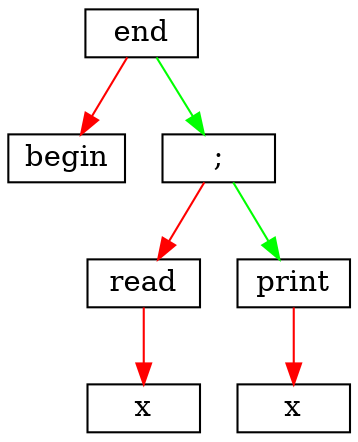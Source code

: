 digraph list {
	node [shape = record,height=.1];
	"node1" [label = "<f0>begin" ] ;
	"node3" [label = "<f0>x" ] ;
	"node2" [label = "<f0>read" ] ;
	"node5" [label = "<f0>x" ] ;
	"node4" [label = "<f0>print" ] ;
	"node6" [label = "<f0>;" ] ;
	"node7" [label = "<f0>end" ] ;
	"node2":f0 -> "node3":f0 [color=red];
	"node4":f0 -> "node5":f0 [color=red];
	"node6":f0 -> "node2":f0 [color=red];
	"node6":f0 -> "node4":f0  [color=green];
	"node7":f0 -> "node1":f0 [color=red];
	"node7":f0 -> "node6":f0  [color=green];
}